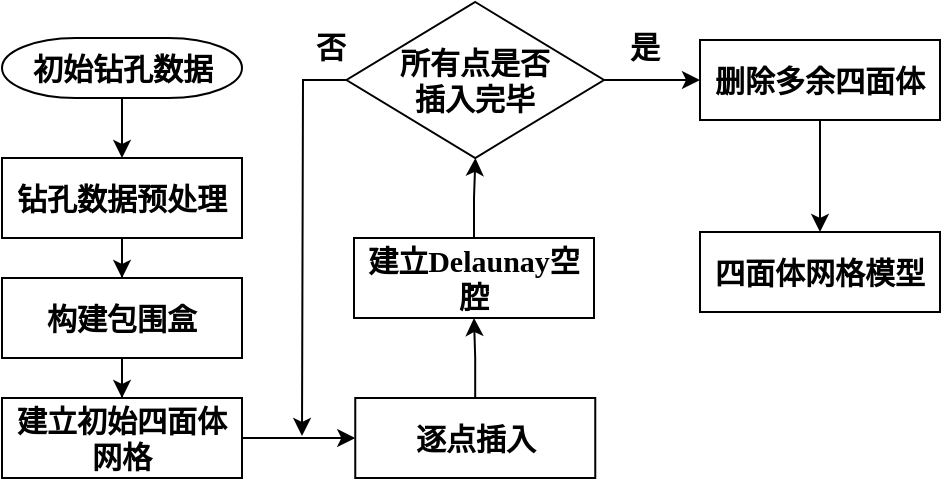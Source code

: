 <mxfile version="14.6.1" type="github">
  <diagram id="6a731a19-8d31-9384-78a2-239565b7b9f0" name="Page-1">
    <mxGraphModel dx="1422" dy="762" grid="0" gridSize="10" guides="1" tooltips="1" connect="1" arrows="1" fold="1" page="1" pageScale="1" pageWidth="1169" pageHeight="827" background="#ffffff" math="0" shadow="0">
      <root>
        <mxCell id="0" />
        <mxCell id="1" parent="0" />
        <mxCell id="LXEXlDb97EJj2YN9v4Dp-57" value="" style="edgeStyle=orthogonalEdgeStyle;rounded=0;orthogonalLoop=1;jettySize=auto;html=1;fontStyle=1;fontFamily=Tahoma;fontSize=15;strokeWidth=1;" parent="1" source="2" target="LXEXlDb97EJj2YN9v4Dp-56" edge="1">
          <mxGeometry relative="1" as="geometry" />
        </mxCell>
        <mxCell id="2" value="初始钻孔数据" style="shape=mxgraph.flowchart.terminator;strokeWidth=1;gradientColor=none;gradientDirection=north;fontStyle=1;html=1;fontFamily=Tahoma;fontSize=15;" parent="1" vertex="1">
          <mxGeometry x="260" y="60" width="120" height="30" as="geometry" />
        </mxCell>
        <mxCell id="LXEXlDb97EJj2YN9v4Dp-59" value="" style="edgeStyle=orthogonalEdgeStyle;rounded=0;orthogonalLoop=1;jettySize=auto;html=1;fontStyle=1;fontFamily=Tahoma;fontSize=15;strokeWidth=1;" parent="1" source="LXEXlDb97EJj2YN9v4Dp-56" target="LXEXlDb97EJj2YN9v4Dp-58" edge="1">
          <mxGeometry relative="1" as="geometry" />
        </mxCell>
        <mxCell id="LXEXlDb97EJj2YN9v4Dp-56" value="钻孔数据预处理" style="whiteSpace=wrap;html=1;fontStyle=1;strokeWidth=1;gradientDirection=north;fontFamily=Tahoma;fontSize=15;" parent="1" vertex="1">
          <mxGeometry x="260" y="120" width="120" height="40" as="geometry" />
        </mxCell>
        <mxCell id="LXEXlDb97EJj2YN9v4Dp-61" value="" style="edgeStyle=orthogonalEdgeStyle;rounded=0;orthogonalLoop=1;jettySize=auto;html=1;fontStyle=1;fontFamily=Tahoma;fontSize=15;strokeWidth=1;" parent="1" source="LXEXlDb97EJj2YN9v4Dp-58" target="LXEXlDb97EJj2YN9v4Dp-60" edge="1">
          <mxGeometry relative="1" as="geometry" />
        </mxCell>
        <mxCell id="LXEXlDb97EJj2YN9v4Dp-58" value="构建包围盒" style="whiteSpace=wrap;html=1;fontStyle=1;strokeWidth=1;gradientDirection=north;fontFamily=Tahoma;fontSize=15;" parent="1" vertex="1">
          <mxGeometry x="260" y="180" width="120" height="40" as="geometry" />
        </mxCell>
        <mxCell id="LXEXlDb97EJj2YN9v4Dp-63" value="" style="edgeStyle=orthogonalEdgeStyle;rounded=0;orthogonalLoop=1;jettySize=auto;html=1;fontStyle=1;fontFamily=Tahoma;fontSize=15;strokeWidth=1;" parent="1" source="LXEXlDb97EJj2YN9v4Dp-60" target="LXEXlDb97EJj2YN9v4Dp-62" edge="1">
          <mxGeometry relative="1" as="geometry" />
        </mxCell>
        <mxCell id="LXEXlDb97EJj2YN9v4Dp-60" value="建立初始四面体网格" style="whiteSpace=wrap;html=1;fontStyle=1;strokeWidth=1;gradientDirection=north;fontFamily=Tahoma;fontSize=15;" parent="1" vertex="1">
          <mxGeometry x="260" y="240" width="120" height="40" as="geometry" />
        </mxCell>
        <mxCell id="LXEXlDb97EJj2YN9v4Dp-65" value="" style="edgeStyle=orthogonalEdgeStyle;rounded=0;orthogonalLoop=1;jettySize=auto;html=1;fontStyle=1;fontFamily=Tahoma;fontSize=15;strokeWidth=1;" parent="1" source="LXEXlDb97EJj2YN9v4Dp-62" target="LXEXlDb97EJj2YN9v4Dp-64" edge="1">
          <mxGeometry relative="1" as="geometry" />
        </mxCell>
        <mxCell id="LXEXlDb97EJj2YN9v4Dp-62" value="逐点插入" style="whiteSpace=wrap;html=1;fontStyle=1;strokeWidth=1;gradientDirection=north;fontFamily=Tahoma;fontSize=15;" parent="1" vertex="1">
          <mxGeometry x="436.63" y="240" width="120" height="40" as="geometry" />
        </mxCell>
        <mxCell id="LXEXlDb97EJj2YN9v4Dp-67" value="" style="edgeStyle=orthogonalEdgeStyle;rounded=0;orthogonalLoop=1;jettySize=auto;html=1;fontStyle=1;fontFamily=Tahoma;fontSize=15;strokeWidth=1;" parent="1" source="LXEXlDb97EJj2YN9v4Dp-64" target="LXEXlDb97EJj2YN9v4Dp-66" edge="1">
          <mxGeometry relative="1" as="geometry" />
        </mxCell>
        <mxCell id="LXEXlDb97EJj2YN9v4Dp-64" value="建立Delaunay空腔" style="whiteSpace=wrap;html=1;fontStyle=1;strokeWidth=1;gradientDirection=north;fontFamily=Tahoma;fontSize=15;" parent="1" vertex="1">
          <mxGeometry x="436" y="160" width="120" height="40" as="geometry" />
        </mxCell>
        <mxCell id="LXEXlDb97EJj2YN9v4Dp-81" style="edgeStyle=orthogonalEdgeStyle;rounded=0;orthogonalLoop=1;jettySize=auto;html=1;exitX=0;exitY=0.5;exitDx=0;exitDy=0;fontFamily=Tahoma;fontSize=15;strokeWidth=1;" parent="1" source="LXEXlDb97EJj2YN9v4Dp-66" edge="1">
          <mxGeometry relative="1" as="geometry">
            <mxPoint x="410" y="259" as="targetPoint" />
          </mxGeometry>
        </mxCell>
        <mxCell id="LXEXlDb97EJj2YN9v4Dp-86" style="edgeStyle=orthogonalEdgeStyle;rounded=0;orthogonalLoop=1;jettySize=auto;html=1;entryX=0;entryY=0.5;entryDx=0;entryDy=0;fontFamily=Tahoma;fontSize=15;strokeWidth=1;" parent="1" source="LXEXlDb97EJj2YN9v4Dp-66" target="LXEXlDb97EJj2YN9v4Dp-72" edge="1">
          <mxGeometry relative="1" as="geometry" />
        </mxCell>
        <mxCell id="LXEXlDb97EJj2YN9v4Dp-66" value="所有点是否 &lt;br&gt;插入完毕" style="rhombus;whiteSpace=wrap;html=1;fontStyle=1;strokeWidth=1;gradientDirection=north;fontFamily=Tahoma;fontSize=15;" parent="1" vertex="1">
          <mxGeometry x="432.25" y="42" width="128.75" height="78" as="geometry" />
        </mxCell>
        <mxCell id="LXEXlDb97EJj2YN9v4Dp-75" value="" style="edgeStyle=orthogonalEdgeStyle;rounded=0;orthogonalLoop=1;jettySize=auto;html=1;fontStyle=1;fontFamily=Tahoma;fontSize=15;strokeWidth=1;" parent="1" source="LXEXlDb97EJj2YN9v4Dp-72" target="LXEXlDb97EJj2YN9v4Dp-74" edge="1">
          <mxGeometry relative="1" as="geometry" />
        </mxCell>
        <mxCell id="LXEXlDb97EJj2YN9v4Dp-74" value="四面体网格模型" style="whiteSpace=wrap;html=1;fontStyle=1;strokeWidth=1;gradientDirection=north;fontFamily=Tahoma;fontSize=15;" parent="1" vertex="1">
          <mxGeometry x="609" y="157" width="120" height="40" as="geometry" />
        </mxCell>
        <mxCell id="LXEXlDb97EJj2YN9v4Dp-72" value="删除多余四面体" style="whiteSpace=wrap;html=1;fontStyle=1;strokeWidth=1;gradientDirection=north;fontFamily=Tahoma;fontSize=15;" parent="1" vertex="1">
          <mxGeometry x="609" y="61" width="120" height="40" as="geometry" />
        </mxCell>
        <mxCell id="LXEXlDb97EJj2YN9v4Dp-82" value="否" style="text;html=1;align=center;verticalAlign=middle;resizable=0;points=[];autosize=1;fontStyle=1;fontFamily=Tahoma;fontSize=15;strokeWidth=1;" parent="1" vertex="1">
          <mxGeometry x="411" y="53" width="25" height="22" as="geometry" />
        </mxCell>
        <mxCell id="LXEXlDb97EJj2YN9v4Dp-83" value="是" style="text;html=1;align=center;verticalAlign=middle;resizable=0;points=[];autosize=1;fontStyle=1;fontFamily=Tahoma;fontSize=15;strokeWidth=1;" parent="1" vertex="1">
          <mxGeometry x="568" y="53" width="25" height="22" as="geometry" />
        </mxCell>
      </root>
    </mxGraphModel>
  </diagram>
</mxfile>
